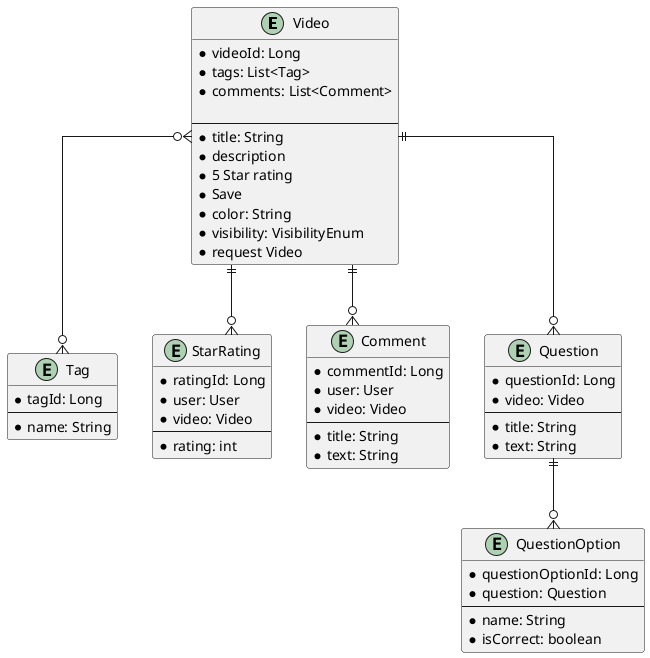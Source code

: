 @startuml
  skinparam linetype ortho

	entity Video {
		* videoId: Long
    * tags: List<Tag>
    * comments: List<Comment>

		--
		* title: String
    * description
    * 5 Star rating
    * Save
    * color: String
    * visibility: VisibilityEnum
    * request Video
	}

	entity Tag {
		* tagId: Long
		--
		* name: String
	}

	entity StarRating {
		* ratingId: Long
		* user: User
		* video: Video
		--
		* rating: int
	}

	entity Comment {
		* commentId: Long
		* user: User
		* video: Video
		--
		* title: String
		* text: String
	}



	entity Question {
		* questionId: Long
		* video: Video
		--
		* title: String
		* text: String
	}

	entity QuestionOption {
		* questionOptionId: Long
		* question: Question
		--
		* name: String
		* isCorrect: boolean
	}

	Question ||--o{ QuestionOption

	Video ||--o{ StarRating
	Video }o--o{ Tag
	Video ||--o{ Comment
	Video ||--o{ Question

@enduml